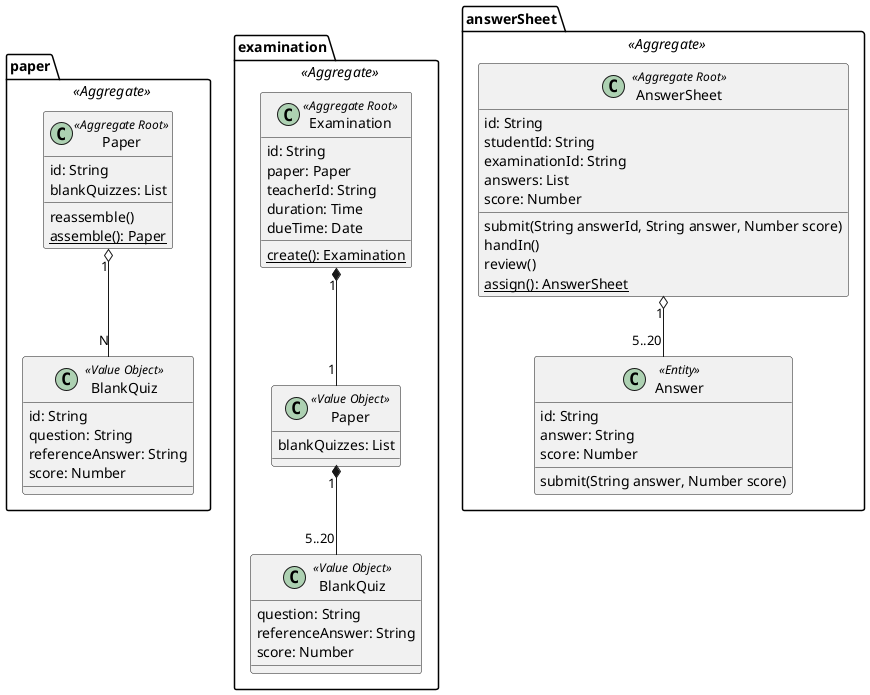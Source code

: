 @startuml

package paper <<Aggregate>>  {

    class Paper <<Aggregate Root>> {
        id: String
        blankQuizzes: List
        reassemble()
        {static} assemble(): Paper
    }

    class BlankQuiz <<Value Object>> {
        id: String
        question: String
        referenceAnswer: String
        score: Number
    }

    Paper "1" o-- "N" BlankQuiz
}

package examination <<Aggregate>>  {

    class Examination <<Aggregate Root>> {
        id: String
        paper: Paper
        teacherId: String
        duration: Time
        dueTime: Date
        {static} create(): Examination
    }

    class "Paper" as p <<Value Object>> {
        blankQuizzes: List
    }

    class "BlankQuiz" as b <<Value Object>> {
        question: String
        referenceAnswer: String
        score: Number
    }

    Examination "1" *-- "1" p
    p "1" *-- "5..20" b
}

package answerSheet <<Aggregate>>  {

    class AnswerSheet <<Aggregate Root>> {
        id: String
        studentId: String
        examinationId: String
        answers: List
        score: Number
        submit(String answerId, String answer, Number score)
        handIn()
        review()
        {static} assign(): AnswerSheet
    }

    class Answer <<Entity>> {
        id: String
        answer: String
        score: Number
        submit(String answer, Number score)
    }

    AnswerSheet "1" o-- "5..20" Answer
}

@enduml